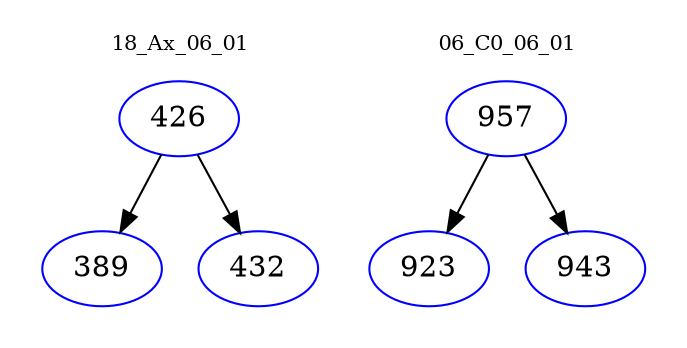 digraph{
subgraph cluster_0 {
color = white
label = "18_Ax_06_01";
fontsize=10;
T0_426 [label="426", color="blue"]
T0_426 -> T0_389 [color="black"]
T0_389 [label="389", color="blue"]
T0_426 -> T0_432 [color="black"]
T0_432 [label="432", color="blue"]
}
subgraph cluster_1 {
color = white
label = "06_C0_06_01";
fontsize=10;
T1_957 [label="957", color="blue"]
T1_957 -> T1_923 [color="black"]
T1_923 [label="923", color="blue"]
T1_957 -> T1_943 [color="black"]
T1_943 [label="943", color="blue"]
}
}
